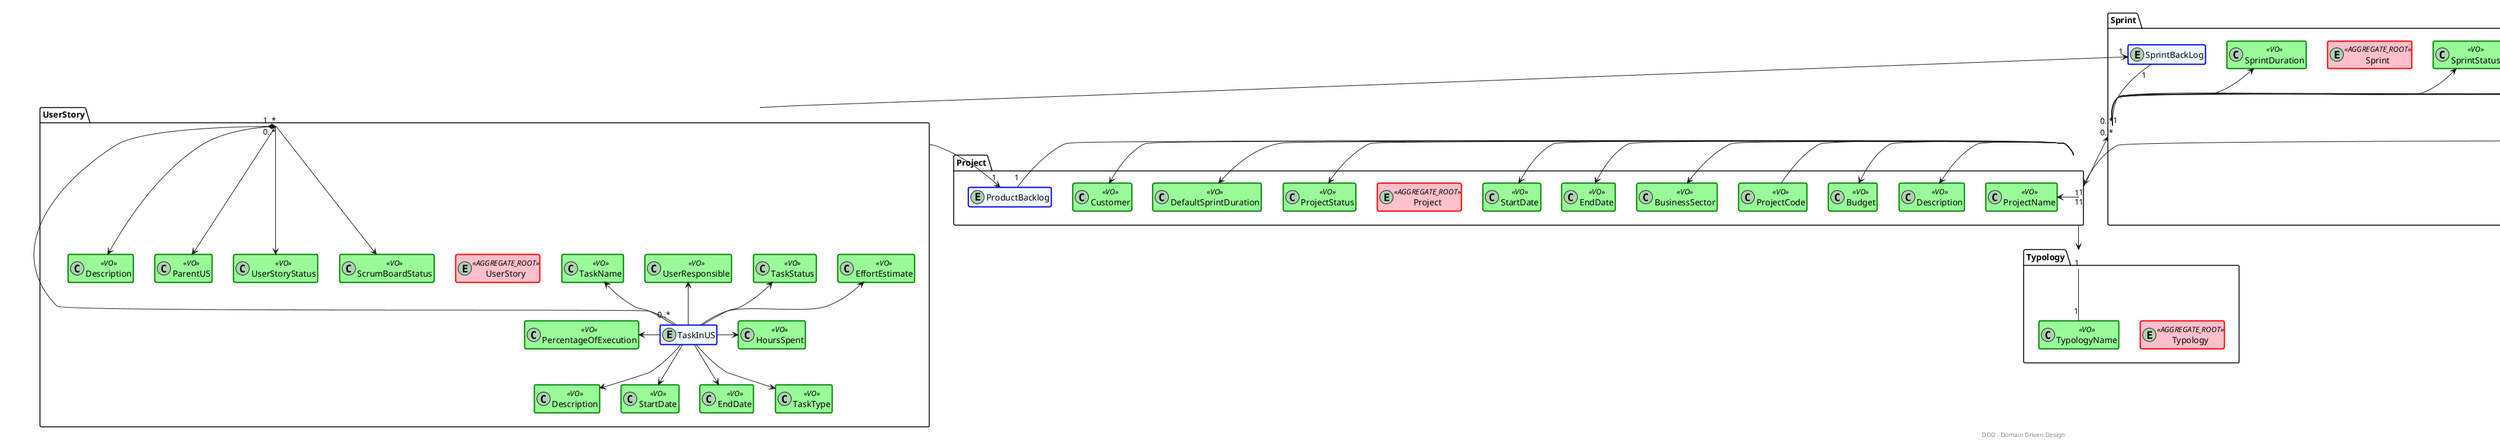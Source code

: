@startuml
'https://plantuml.com/class-diagram

header
Sequence Diagram of US030
endheader
hide members
center footer DDD - Domain Driven Design


package Project{
    entity Project <<AGGREGATE_ROOT>> #pink ##[bold]red{}
    entity ProductBacklog #aliceblue ##[bold]blue{}
    class ProjectCode <<VO>> #palegreen ##[bold]green{}
    class ProjectName <<VO>> #palegreen ##[bold]green{}
    class Description <<VO>> #palegreen ##[bold]green{}
    class Budget <<VO>> #palegreen ##[bold]green{}
    class Customer <<VO>> #palegreen ##[bold]green{}
    class DefaultSprintDuration <<VO>> #palegreen ##[bold]green{}
    class ProjectStatus <<VO>> #palegreen ##[bold]green{}
    class ProjectStatus <<VO>> #palegreen ##[bold]green{}
    class "StartDate" as ProjectStartDate <<VO>> #palegreen ##[bold]green{}
    class "EndDate" as ProjectEndDate <<VO>> #palegreen ##[bold]green{}
    class BusinessSector <<VO>> #palegreen ##[bold]green{}

}

package Sprint{
    entity SprintBackLog #aliceblue ##[bold]blue{}
    entity Sprint <<AGGREGATE_ROOT>> #pink ##[bold]red{}
    entity TaskInSprint #aliceblue ##[bold]blue{}
    class "StartDate" as SprintStartDate <<VO>> #palegreen ##[bold]green{}
    class "EndDate" as SprintEndDate <<VO>> #palegreen ##[bold]green{}
    class SprintOrder <<VO>> #palegreen ##[bold]green{}
    class SprintDuration <<VO>> #palegreen ##[bold]green{}
    class SprintStatus <<VO>> #palegreen ##[bold]green{}

    class "TaskName" as TaskNameInSprint <<VO>> #palegreen ##[bold]green{}
        class "Description" as TaskDescriptionInSprint <<VO>> #palegreen ##[bold]green{}
        class "StartDate" as TaskStartDateInSprint <<VO>> #palegreen ##[bold]green{}
        class "EndDate" as TaskEndDateInSprint <<VO>> #palegreen ##[bold]green{}
        class "TaskType" as TaskTypeInSprint <<VO>> #palegreen ##[bold]green{}
        class "TaskStatus" as TaskStatusInSprint<<VO>> #palegreen ##[bold]green{}
        class "HoursSpent" as HoursSpentInSprint<<VO>> #palegreen ##[bold]green{}
        class "EffortEstimate" as EffortEstimateInSprint<<VO>> #palegreen ##[bold]green{}
        class "PercentageOfExecution" as PercentageOfExecutionInSprint<<VO>> #palegreen ##[bold]green{}
        class "UserResponsible" as UserResponsibleInSprint<<VO>> #palegreen ##[bold]green{}
}

package UserStory{
    entity UserStory <<AGGREGATE_ROOT>> #pink ##[bold]red{}
    entity TaskInUS #aliceblue ##[bold]blue{}
    class "Description" as UsDescription <<VO>> #palegreen ##[bold]green{}
    class ParentUS <<VO>> #palegreen ##[bold]green{}
    class UserStoryStatus <<VO>> #palegreen ##[bold]green{}
    class ScrumBoardStatus <<VO>> #palegreen ##[bold]green{}

    class "TaskName" as TaskNameInUS <<VO>> #palegreen ##[bold]green{}
    class "Description" as TaskDescriptionInUS <<VO>> #palegreen ##[bold]green{}
    class "StartDate" as TaskStartDateInUS <<VO>> #palegreen ##[bold]green{}
    class "EndDate" as TaskEndDateInUS <<VO>> #palegreen ##[bold]green{}
    class "TaskType" as TaskTypeInUS <<VO>> #palegreen ##[bold]green{}
    class "TaskStatus" as TaskStatusInUS<<VO>> #palegreen ##[bold]green{}
    class "HoursSpent" as HoursSpentInUS<<VO>> #palegreen ##[bold]green{}
    class "EffortEstimate" as EffortEstimateInUS<<VO>> #palegreen ##[bold]green{}
    class "PercentageOfExecution" as PercentageOfExecutionInUS<<VO>> #palegreen ##[bold]green{}
    class "UserResponsible" as UserResponsibleInUS<<VO>> #palegreen ##[bold]green{}

}

package User{
    entity User <<AGGREGATE_ROOT>> #pink ##[bold]red{}
    class UserID <<VO>> #palegreen ##[bold]green {}
    class UserName <<VO>> #palegreen ##[bold]green{}
    class Status <<VO>> #palegreen ##[bold]green{}
    class Email <<VO>> #palegreen ##[bold]green{}
    class Function <<VO>> #palegreen ##[bold]green{}
    class Photo <<VO>> #palegreen ##[bold]green{}

}

package Resource{
      entity Resource <<AGGREGATE_ROOT>> #pink ##[bold]red{}
      class StartDate <<VO>> #palegreen ##[bold]green{}
      class EndDate <<VO>> #palegreen ##[bold]green{}
      class CostPerHour <<VO>> #palegreen ##[bold]green{}
      class PercentageAllocation <<VO>> #palegreen ##[bold]green{}
      class Role <<VO>> #palegreen ##[bold]green {}
}

package Profile{
    entity Profile <<AGGREGATE_ROOT>> #pink ##[bold]red{}
    class ProfileName <<VO>> #palegreen ##[bold]green{}
    class Permission <<VO>> #palegreen ##[bold]green{}
}

package Typology{
    entity Typology <<AGGREGATE_ROOT>> #pink ##[bold]red{}
    class TypologyName <<VO>> #palegreen ##[bold]green{}
}

package ProfileRequest{
      entity ProfileRequest <<AGGREGATE_ROOT>> #pink ##[bold]red{}
}

Project "1"--"1" ProductBacklog
Project "1"-up-> "0..*" Sprint
Project -right- ProjectCode
Project --> ProjectName
Project --> Description
Project --> Budget
Project -up-> Customer
Project -up-> DefaultSprintDuration
Project -up-> ProjectStatus
Project -up-> ProjectStartDate
Project -up-> ProjectEndDate
Project -right-> BusinessSector

ProductBacklog "1"<-up-"0..*" UserStory

User -- UserID
User -right- UserName
User -- Status
User -- Email
User --Function
User -- Photo
User -up- "1" Profile


Profile -- "1"ProfileName
Profile -- "1"Permission

Typology -- "1"TypologyName

Resource "1..*"-->"1" Project
Resource "0..*"-->"1" User
Resource -up-> StartDate
Resource -up-> EndDate
Resource -up- PercentageAllocation
Resource -up- Role
Resource -up-> CostPerHour


ProfileRequest"*" --> "1" User
ProfileRequest"*" --> "1" Profile

Sprint "0..*"-left-*TaskInSprint
Sprint "1"-- "1"SprintBackLog
Sprint --> SprintStartDate
Sprint --> SprintEndDate
Sprint -up-> SprintOrder
Sprint -up-> SprintDuration
Sprint -up-> SprintStatus
SprintBackLog "1"<--"1..*" UserStory


UserStory  *---- "0..*" TaskInUS
UserStory --> UserStoryStatus
UserStory --> ParentUS
UserStory --> UsDescription
UserStory --> ScrumBoardStatus

Project "1"-->"1" Typology

TaskInUS --> TaskDescriptionInUS
TaskInUS --> TaskEndDateInUS
TaskInUS --> TaskStartDateInUS
TaskInUS -up-> TaskStatusInUS
TaskInUS --> TaskTypeInUS
TaskInUS -up-> EffortEstimateInUS
TaskInUS -left-> PercentageOfExecutionInUS
TaskInUS -up-> TaskNameInUS
TaskInUS -up-> UserResponsibleInUS
TaskInUS -right-> HoursSpentInUS


TaskInSprint --> TaskDescriptionInSprint
TaskInSprint --> TaskEndDateInSprint
TaskInSprint --> TaskStartDateInSprint
TaskInSprint --> TaskStatusInSprint
TaskInSprint --> TaskTypeInSprint
TaskInSprint -up-> HoursSpentInSprint
TaskInSprint -up-> EffortEstimateInSprint
TaskInSprint -left-> PercentageOfExecutionInSprint
TaskInSprint -up-> TaskNameInSprint
TaskInSprint -up-> UserResponsibleInSprint



'skinparam nodesep 140
'
'skinparam ranksep 60

@enduml